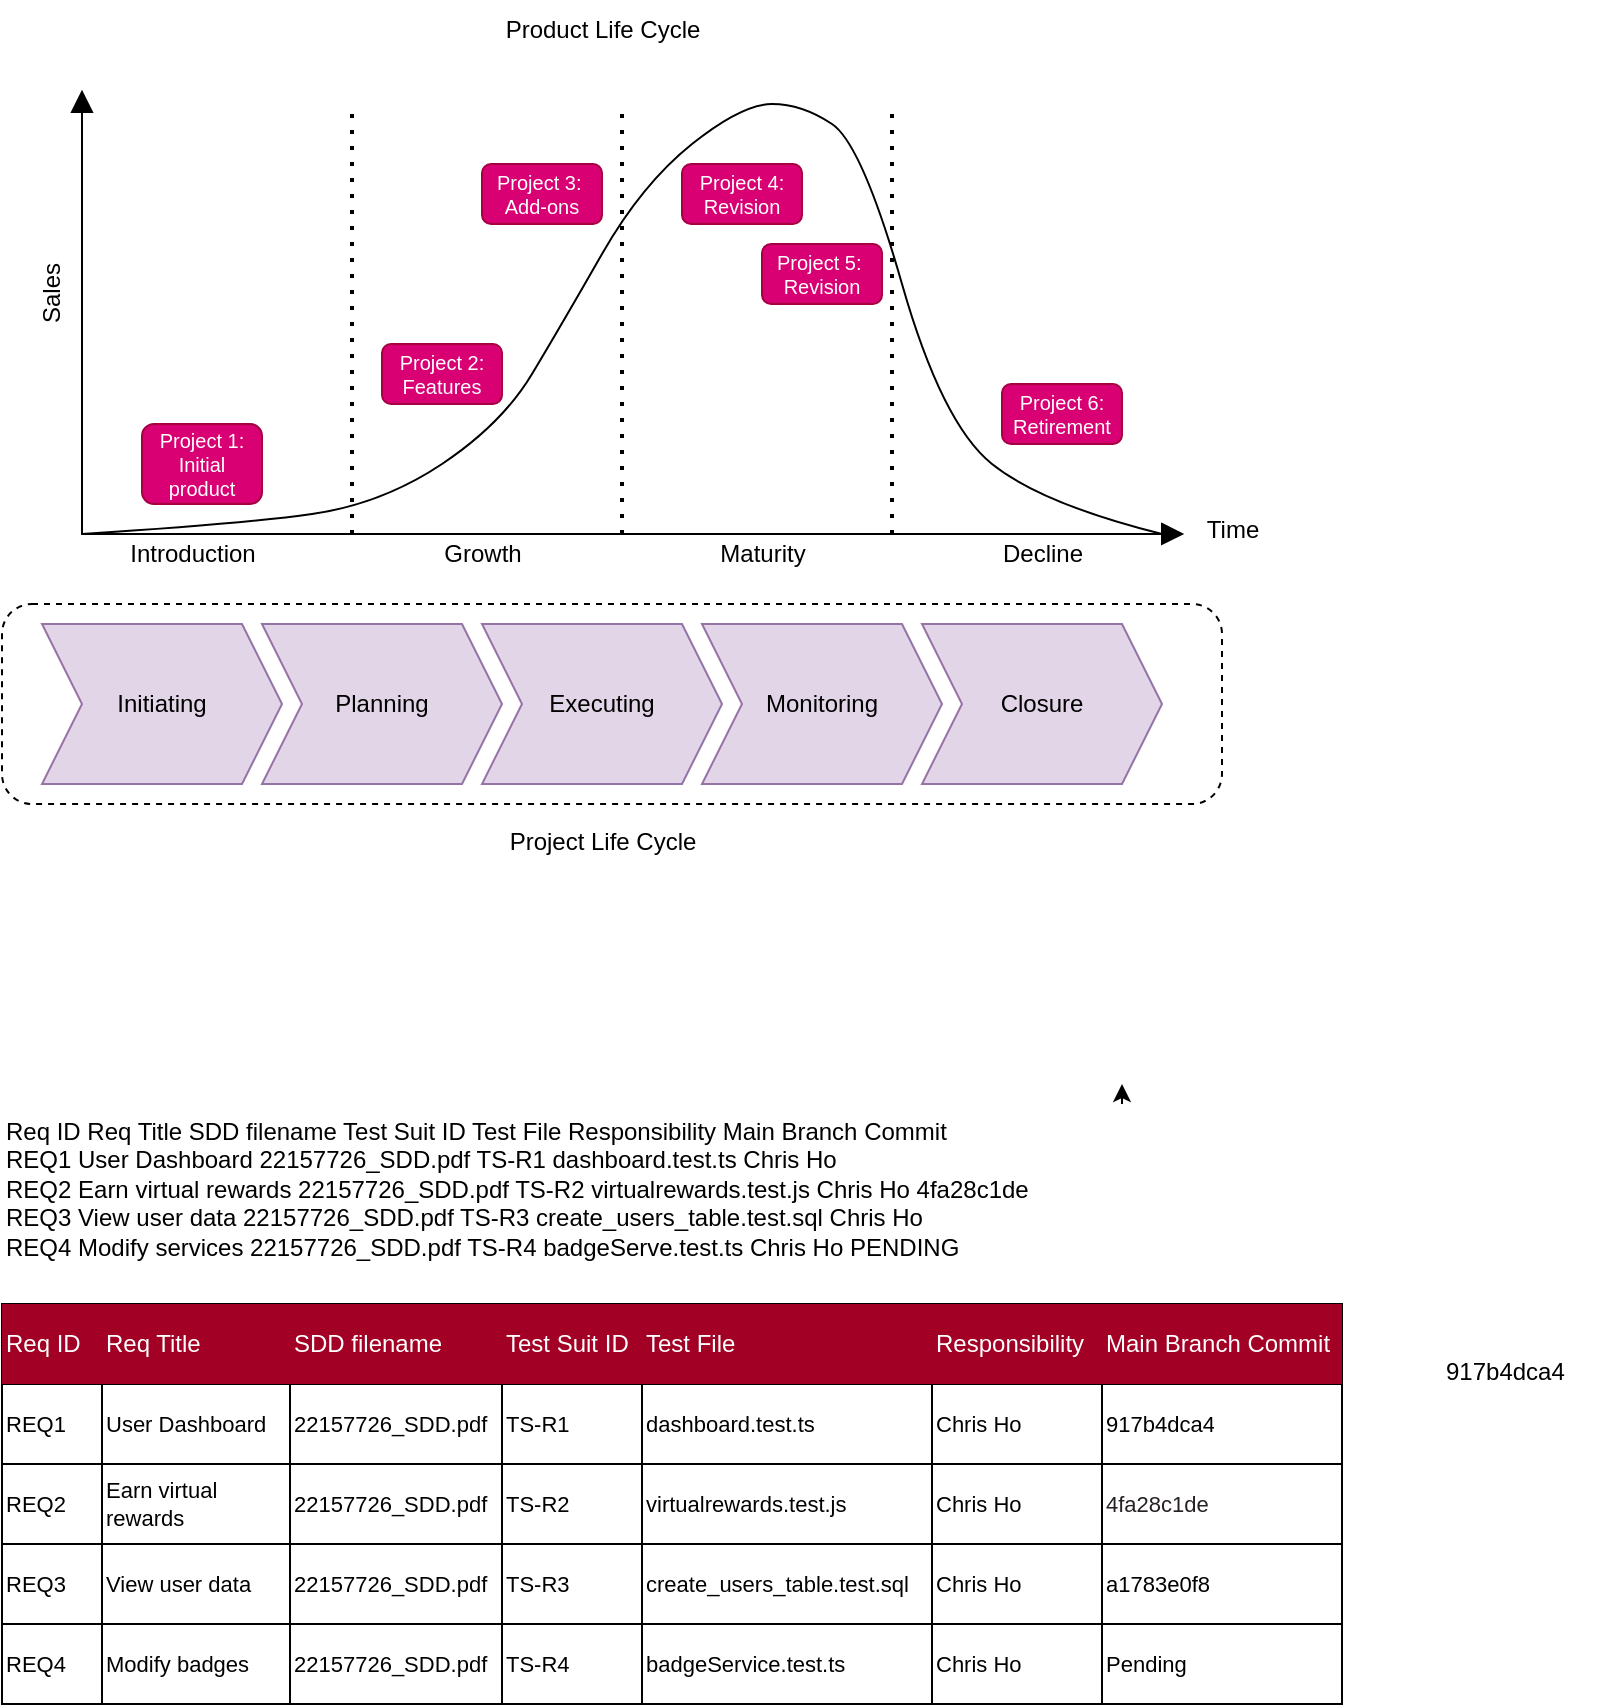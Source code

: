<mxfile version="28.1.1">
  <diagram name="Page-1" id="s0TZvvGfvFI3ZAg0AaeL">
    <mxGraphModel dx="1412" dy="735" grid="1" gridSize="10" guides="1" tooltips="1" connect="1" arrows="1" fold="1" page="1" pageScale="1" pageWidth="1169" pageHeight="827" math="0" shadow="0">
      <root>
        <mxCell id="0" />
        <mxCell id="1" parent="0" />
        <mxCell id="-0yB_duNghisxQLePTIA-105" value="" style="rounded=1;whiteSpace=wrap;html=1;dashed=1;" parent="1" vertex="1">
          <mxGeometry x="170" y="310" width="610" height="100" as="geometry" />
        </mxCell>
        <mxCell id="-0yB_duNghisxQLePTIA-3" value="Introduction" style="text;html=1;align=center;verticalAlign=middle;resizable=0;points=[];autosize=1;strokeColor=none;fillColor=none;" parent="1" vertex="1">
          <mxGeometry x="220" y="270" width="90" height="30" as="geometry" />
        </mxCell>
        <mxCell id="-0yB_duNghisxQLePTIA-4" value="Growth" style="text;html=1;align=center;verticalAlign=middle;resizable=0;points=[];autosize=1;strokeColor=none;fillColor=none;" parent="1" vertex="1">
          <mxGeometry x="380" y="270" width="60" height="30" as="geometry" />
        </mxCell>
        <mxCell id="-0yB_duNghisxQLePTIA-5" value="Maturity" style="text;html=1;align=center;verticalAlign=middle;resizable=0;points=[];autosize=1;strokeColor=none;fillColor=none;" parent="1" vertex="1">
          <mxGeometry x="515" y="270" width="70" height="30" as="geometry" />
        </mxCell>
        <mxCell id="-0yB_duNghisxQLePTIA-6" value="Decline" style="text;html=1;align=center;verticalAlign=middle;resizable=0;points=[];autosize=1;strokeColor=none;fillColor=none;" parent="1" vertex="1">
          <mxGeometry x="660" y="270" width="60" height="30" as="geometry" />
        </mxCell>
        <mxCell id="-0yB_duNghisxQLePTIA-76" value="Planning" style="shape=step;perimeter=stepPerimeter;whiteSpace=wrap;html=1;fixedSize=1;fillColor=#e1d5e7;strokeColor=#9673a6;" parent="1" vertex="1">
          <mxGeometry x="300" y="320" width="120" height="80" as="geometry" />
        </mxCell>
        <mxCell id="-0yB_duNghisxQLePTIA-77" value="Executing" style="shape=step;perimeter=stepPerimeter;whiteSpace=wrap;html=1;fixedSize=1;fillColor=#e1d5e7;strokeColor=#9673a6;" parent="1" vertex="1">
          <mxGeometry x="410" y="320" width="120" height="80" as="geometry" />
        </mxCell>
        <mxCell id="-0yB_duNghisxQLePTIA-78" value="Monitoring" style="shape=step;perimeter=stepPerimeter;whiteSpace=wrap;html=1;fixedSize=1;fillColor=#e1d5e7;strokeColor=#9673a6;" parent="1" vertex="1">
          <mxGeometry x="520" y="320" width="120" height="80" as="geometry" />
        </mxCell>
        <mxCell id="-0yB_duNghisxQLePTIA-79" value="Closure" style="shape=step;perimeter=stepPerimeter;whiteSpace=wrap;html=1;fixedSize=1;fillColor=#e1d5e7;strokeColor=#9673a6;" parent="1" vertex="1">
          <mxGeometry x="630" y="320" width="120" height="80" as="geometry" />
        </mxCell>
        <mxCell id="-0yB_duNghisxQLePTIA-81" value="Initiating" style="shape=step;perimeter=stepPerimeter;whiteSpace=wrap;html=1;fixedSize=1;fillColor=#e1d5e7;strokeColor=#9673a6;" parent="1" vertex="1">
          <mxGeometry x="190" y="320" width="120" height="80" as="geometry" />
        </mxCell>
        <mxCell id="-0yB_duNghisxQLePTIA-89" value="" style="shape=partialRectangle;whiteSpace=wrap;html=1;bottom=0;right=0;fillColor=none;rotation=-90;" parent="1" vertex="1">
          <mxGeometry x="375" y="-100" width="210" height="540" as="geometry" />
        </mxCell>
        <mxCell id="-0yB_duNghisxQLePTIA-91" value="" style="endArrow=none;dashed=1;html=1;dashPattern=1 3;strokeWidth=2;rounded=0;exitX=0;exitY=0.25;exitDx=0;exitDy=0;entryX=1;entryY=0.25;entryDx=0;entryDy=0;" parent="1" source="-0yB_duNghisxQLePTIA-89" target="-0yB_duNghisxQLePTIA-89" edge="1">
          <mxGeometry width="50" height="50" relative="1" as="geometry">
            <mxPoint x="430" y="210" as="sourcePoint" />
            <mxPoint x="480" y="160" as="targetPoint" />
          </mxGeometry>
        </mxCell>
        <mxCell id="-0yB_duNghisxQLePTIA-92" value="" style="endArrow=none;dashed=1;html=1;dashPattern=1 3;strokeWidth=2;rounded=0;exitX=0;exitY=0.5;exitDx=0;exitDy=0;entryX=1;entryY=0.5;entryDx=0;entryDy=0;" parent="1" source="-0yB_duNghisxQLePTIA-89" target="-0yB_duNghisxQLePTIA-89" edge="1">
          <mxGeometry width="50" height="50" relative="1" as="geometry">
            <mxPoint x="530" y="255" as="sourcePoint" />
            <mxPoint x="531" y="40" as="targetPoint" />
          </mxGeometry>
        </mxCell>
        <mxCell id="-0yB_duNghisxQLePTIA-93" value="" style="endArrow=none;dashed=1;html=1;dashPattern=1 3;strokeWidth=2;rounded=0;exitX=0;exitY=0.75;exitDx=0;exitDy=0;entryX=1;entryY=0.75;entryDx=0;entryDy=0;" parent="1" source="-0yB_duNghisxQLePTIA-89" target="-0yB_duNghisxQLePTIA-89" edge="1">
          <mxGeometry width="50" height="50" relative="1" as="geometry">
            <mxPoint x="600" y="280" as="sourcePoint" />
            <mxPoint x="600" y="70" as="targetPoint" />
          </mxGeometry>
        </mxCell>
        <mxCell id="-0yB_duNghisxQLePTIA-94" value="" style="endArrow=none;html=1;rounded=0;exitX=0;exitY=0;exitDx=0;exitDy=0;entryX=0;entryY=1;entryDx=0;entryDy=0;curved=1;" parent="1" source="-0yB_duNghisxQLePTIA-89" target="-0yB_duNghisxQLePTIA-89" edge="1">
          <mxGeometry width="50" height="50" relative="1" as="geometry">
            <mxPoint x="260" y="210" as="sourcePoint" />
            <mxPoint x="460" y="40" as="targetPoint" />
            <Array as="points">
              <mxPoint x="290" y="270" />
              <mxPoint x="360" y="260" />
              <mxPoint x="420" y="220" />
              <mxPoint x="450" y="170" />
              <mxPoint x="490" y="100" />
              <mxPoint x="540" y="60" />
              <mxPoint x="570" y="60" />
              <mxPoint x="600" y="80" />
              <mxPoint x="640" y="220" />
              <mxPoint x="690" y="260" />
            </Array>
          </mxGeometry>
        </mxCell>
        <mxCell id="-0yB_duNghisxQLePTIA-95" value="Project 1: &lt;br&gt;Initial product" style="rounded=1;whiteSpace=wrap;html=1;fillColor=#d80073;fontColor=#ffffff;strokeColor=#A50040;fontSize=10;" parent="1" vertex="1">
          <mxGeometry x="240" y="220" width="60" height="40" as="geometry" />
        </mxCell>
        <mxCell id="-0yB_duNghisxQLePTIA-96" value="Project 2: &lt;br&gt;Features" style="rounded=1;whiteSpace=wrap;html=1;fillColor=#d80073;fontColor=#ffffff;strokeColor=#A50040;fontSize=10;" parent="1" vertex="1">
          <mxGeometry x="360" y="180" width="60" height="30" as="geometry" />
        </mxCell>
        <mxCell id="-0yB_duNghisxQLePTIA-97" value="Project 3:&amp;nbsp;&lt;br&gt;Add-ons" style="rounded=1;whiteSpace=wrap;html=1;fillColor=#d80073;fontColor=#ffffff;strokeColor=#A50040;fontSize=10;" parent="1" vertex="1">
          <mxGeometry x="410" y="90" width="60" height="30" as="geometry" />
        </mxCell>
        <mxCell id="-0yB_duNghisxQLePTIA-98" value="Project 5:&amp;nbsp;&lt;br&gt;Revision" style="rounded=1;whiteSpace=wrap;html=1;fillColor=#d80073;fontColor=#ffffff;strokeColor=#A50040;fontSize=10;" parent="1" vertex="1">
          <mxGeometry x="550" y="130" width="60" height="30" as="geometry" />
        </mxCell>
        <mxCell id="-0yB_duNghisxQLePTIA-100" value="Project 4: &lt;br&gt;Revision" style="rounded=1;whiteSpace=wrap;html=1;fillColor=#d80073;fontColor=#ffffff;strokeColor=#A50040;fontSize=10;" parent="1" vertex="1">
          <mxGeometry x="510" y="90" width="60" height="30" as="geometry" />
        </mxCell>
        <mxCell id="-0yB_duNghisxQLePTIA-101" value="Project 6: &lt;br&gt;Retirement" style="rounded=1;whiteSpace=wrap;html=1;fillColor=#d80073;fontColor=#ffffff;strokeColor=#A50040;fontSize=10;" parent="1" vertex="1">
          <mxGeometry x="670" y="200" width="60" height="30" as="geometry" />
        </mxCell>
        <mxCell id="-0yB_duNghisxQLePTIA-106" value="Project Life Cycle" style="text;html=1;align=center;verticalAlign=middle;resizable=0;points=[];autosize=1;strokeColor=none;fillColor=none;" parent="1" vertex="1">
          <mxGeometry x="410" y="414" width="120" height="30" as="geometry" />
        </mxCell>
        <mxCell id="-0yB_duNghisxQLePTIA-108" value="Time" style="text;html=1;align=center;verticalAlign=middle;resizable=0;points=[];autosize=1;strokeColor=none;fillColor=none;" parent="1" vertex="1">
          <mxGeometry x="760" y="257.5" width="50" height="30" as="geometry" />
        </mxCell>
        <mxCell id="-0yB_duNghisxQLePTIA-110" value="" style="triangle;whiteSpace=wrap;html=1;fillColor=#000000;fontColor=#ffffff;strokeColor=#000000;rotation=-90;" parent="1" vertex="1">
          <mxGeometry x="205" y="54" width="10" height="10" as="geometry" />
        </mxCell>
        <mxCell id="-0yB_duNghisxQLePTIA-111" value="" style="triangle;whiteSpace=wrap;html=1;fillColor=#000000;fontColor=#ffffff;strokeColor=#000000;rotation=0;" parent="1" vertex="1">
          <mxGeometry x="750" y="270" width="10" height="10" as="geometry" />
        </mxCell>
        <mxCell id="-0yB_duNghisxQLePTIA-112" value="Sales" style="text;html=1;align=center;verticalAlign=middle;resizable=0;points=[];autosize=1;strokeColor=none;fillColor=none;rotation=-90;" parent="1" vertex="1">
          <mxGeometry x="170" y="140" width="50" height="30" as="geometry" />
        </mxCell>
        <mxCell id="-0yB_duNghisxQLePTIA-113" value="Product Life Cycle" style="text;html=1;align=center;verticalAlign=middle;resizable=0;points=[];autosize=1;strokeColor=none;fillColor=none;" parent="1" vertex="1">
          <mxGeometry x="410" y="8" width="120" height="30" as="geometry" />
        </mxCell>
        <mxCell id="Wmhno4PhPk1ZAHC8SjOo-43" style="edgeStyle=orthogonalEdgeStyle;rounded=0;orthogonalLoop=1;jettySize=auto;html=1;exitX=1;exitY=0;exitDx=0;exitDy=0;" edge="1" parent="1" source="Wmhno4PhPk1ZAHC8SjOo-1">
          <mxGeometry relative="1" as="geometry">
            <mxPoint x="730" y="550" as="targetPoint" />
          </mxGeometry>
        </mxCell>
        <UserObject label="Req ID&#x9;Req Title&#x9;SDD filename&#x9;Test Suit ID&#x9;Test File&#x9;Responsibility&#x9;Main Branch Commit&#xa;REQ1&#x9;&#x9;User Dashboard&#x9;22157726_SDD.pdf&#x9;TS-R1&#x9;dashboard.test.ts&#x9;Chris Ho&#x9;&#xa;REQ2&#x9;Earn virtual rewards&#x9;22157726_SDD.pdf&#x9;TS-R2&#x9;virtualrewards.test.js&#x9;Chris Ho&#x9;4fa28c1de&#xa;REQ3&#x9;View user data&#x9;22157726_SDD.pdf&#x9;TS-R3&#x9;create_users_table.test.sql&#x9;Chris Ho&#x9;&#xa;REQ4&#x9;Modify services&#x9;22157726_SDD.pdf&#x9;TS-R4&#x9;badgeServe.test.ts&#x9;Chris Ho&#x9;PENDING" link="Req ID&#x9;Req Title&#x9;SDD filename&#x9;Test Suit ID&#x9;Test File&#x9;Responsibility&#x9;Main Branch Commit&#xa;REQ1&#x9;&#x9;User Dashboard&#x9;22157726_SDD.pdf&#x9;TS-R1&#x9;dashboard.test.ts&#x9;Chris Ho&#x9;&#xa;REQ2&#x9;Earn virtual rewards&#x9;22157726_SDD.pdf&#x9;TS-R2&#x9;virtualrewards.test.js&#x9;Chris Ho&#x9;4fa28c1de&#xa;REQ3&#x9;View user data&#x9;22157726_SDD.pdf&#x9;TS-R3&#x9;create_users_table.test.sql&#x9;Chris Ho&#x9;&#xa;REQ4&#x9;Modify services&#x9;22157726_SDD.pdf&#x9;TS-R4&#x9;badgeServe.test.ts&#x9;Chris Ho&#x9;PENDING" id="Wmhno4PhPk1ZAHC8SjOo-1">
          <mxCell style="text;whiteSpace=wrap;html=1;" vertex="1" parent="1">
            <mxGeometry x="170" y="560" width="560" height="100" as="geometry" />
          </mxCell>
        </UserObject>
        <mxCell id="Wmhno4PhPk1ZAHC8SjOo-2" value="" style="shape=table;startSize=0;container=1;collapsible=0;childLayout=tableLayout;align=left;fontFamily=Arial;" vertex="1" parent="1">
          <mxGeometry x="170" y="660" width="670" height="200" as="geometry" />
        </mxCell>
        <mxCell id="Wmhno4PhPk1ZAHC8SjOo-3" value="" style="shape=tableRow;horizontal=0;startSize=0;swimlaneHead=0;swimlaneBody=0;strokeColor=inherit;top=0;left=0;bottom=0;right=0;collapsible=0;dropTarget=0;fillColor=none;points=[[0,0.5],[1,0.5]];portConstraint=eastwest;" vertex="1" parent="Wmhno4PhPk1ZAHC8SjOo-2">
          <mxGeometry width="670" height="40" as="geometry" />
        </mxCell>
        <mxCell id="Wmhno4PhPk1ZAHC8SjOo-4" value="Req ID" style="shape=partialRectangle;html=1;whiteSpace=wrap;connectable=0;strokeColor=#000000;overflow=hidden;fillColor=#a20025;top=0;left=0;bottom=0;right=0;pointerEvents=1;fontColor=#ffffff;shadow=0;align=left;fontFamily=Arial;" vertex="1" parent="Wmhno4PhPk1ZAHC8SjOo-3">
          <mxGeometry width="50" height="40" as="geometry">
            <mxRectangle width="50" height="40" as="alternateBounds" />
          </mxGeometry>
        </mxCell>
        <mxCell id="Wmhno4PhPk1ZAHC8SjOo-5" value="Req Title" style="shape=partialRectangle;html=1;whiteSpace=wrap;connectable=0;strokeColor=#000000;overflow=hidden;fillColor=#a20025;top=0;left=0;bottom=0;right=0;pointerEvents=1;fontColor=#ffffff;shadow=0;align=left;fontFamily=Arial;" vertex="1" parent="Wmhno4PhPk1ZAHC8SjOo-3">
          <mxGeometry x="50" width="94" height="40" as="geometry">
            <mxRectangle width="94" height="40" as="alternateBounds" />
          </mxGeometry>
        </mxCell>
        <mxCell id="Wmhno4PhPk1ZAHC8SjOo-6" value="SDD filename" style="shape=partialRectangle;html=1;whiteSpace=wrap;connectable=0;strokeColor=#000000;overflow=hidden;fillColor=#a20025;top=0;left=0;bottom=0;right=0;pointerEvents=1;fontColor=#ffffff;shadow=0;align=left;fontFamily=Arial;" vertex="1" parent="Wmhno4PhPk1ZAHC8SjOo-3">
          <mxGeometry x="144" width="106" height="40" as="geometry">
            <mxRectangle width="106" height="40" as="alternateBounds" />
          </mxGeometry>
        </mxCell>
        <mxCell id="Wmhno4PhPk1ZAHC8SjOo-7" value="Test Suit ID" style="shape=partialRectangle;html=1;whiteSpace=wrap;connectable=0;strokeColor=#000000;overflow=hidden;fillColor=#a20025;top=0;left=0;bottom=0;right=0;pointerEvents=1;fontColor=#ffffff;shadow=0;align=left;fontFamily=Arial;" vertex="1" parent="Wmhno4PhPk1ZAHC8SjOo-3">
          <mxGeometry x="250" width="70" height="40" as="geometry">
            <mxRectangle width="70" height="40" as="alternateBounds" />
          </mxGeometry>
        </mxCell>
        <mxCell id="Wmhno4PhPk1ZAHC8SjOo-8" value="Test File" style="shape=partialRectangle;html=1;whiteSpace=wrap;connectable=0;strokeColor=#000000;overflow=hidden;fillColor=#a20025;top=0;left=0;bottom=0;right=0;pointerEvents=1;fontColor=#ffffff;shadow=0;align=left;fontFamily=Arial;" vertex="1" parent="Wmhno4PhPk1ZAHC8SjOo-3">
          <mxGeometry x="320" width="145" height="40" as="geometry">
            <mxRectangle width="145" height="40" as="alternateBounds" />
          </mxGeometry>
        </mxCell>
        <mxCell id="Wmhno4PhPk1ZAHC8SjOo-9" value="Responsibility" style="shape=partialRectangle;html=1;whiteSpace=wrap;connectable=0;strokeColor=#000000;overflow=hidden;fillColor=#a20025;top=0;left=0;bottom=0;right=0;pointerEvents=1;fontColor=#ffffff;shadow=0;align=left;fontFamily=Arial;" vertex="1" parent="Wmhno4PhPk1ZAHC8SjOo-3">
          <mxGeometry x="465" width="85" height="40" as="geometry">
            <mxRectangle width="85" height="40" as="alternateBounds" />
          </mxGeometry>
        </mxCell>
        <mxCell id="Wmhno4PhPk1ZAHC8SjOo-10" value="Main Branch Commit" style="shape=partialRectangle;html=1;whiteSpace=wrap;connectable=0;strokeColor=#000000;overflow=hidden;fillColor=#a20025;top=0;left=0;bottom=0;right=0;pointerEvents=1;fontColor=#ffffff;shadow=0;align=left;fontFamily=Arial;" vertex="1" parent="Wmhno4PhPk1ZAHC8SjOo-3">
          <mxGeometry x="550" width="120" height="40" as="geometry">
            <mxRectangle width="120" height="40" as="alternateBounds" />
          </mxGeometry>
        </mxCell>
        <mxCell id="Wmhno4PhPk1ZAHC8SjOo-11" value="" style="shape=tableRow;horizontal=0;startSize=0;swimlaneHead=0;swimlaneBody=0;strokeColor=inherit;top=0;left=0;bottom=0;right=0;collapsible=0;dropTarget=0;fillColor=none;points=[[0,0.5],[1,0.5]];portConstraint=eastwest;" vertex="1" parent="Wmhno4PhPk1ZAHC8SjOo-2">
          <mxGeometry y="40" width="670" height="40" as="geometry" />
        </mxCell>
        <mxCell id="Wmhno4PhPk1ZAHC8SjOo-12" value="REQ1" style="shape=partialRectangle;html=1;whiteSpace=wrap;connectable=0;strokeColor=inherit;overflow=hidden;fillColor=none;top=0;left=0;bottom=0;right=0;pointerEvents=1;align=left;fontFamily=Arial;fontSize=11;" vertex="1" parent="Wmhno4PhPk1ZAHC8SjOo-11">
          <mxGeometry width="50" height="40" as="geometry">
            <mxRectangle width="50" height="40" as="alternateBounds" />
          </mxGeometry>
        </mxCell>
        <mxCell id="Wmhno4PhPk1ZAHC8SjOo-13" value="User Dashboard" style="shape=partialRectangle;html=1;whiteSpace=wrap;connectable=0;strokeColor=inherit;overflow=hidden;fillColor=none;top=0;left=0;bottom=0;right=0;pointerEvents=1;align=left;fontFamily=Arial;fontSize=11;" vertex="1" parent="Wmhno4PhPk1ZAHC8SjOo-11">
          <mxGeometry x="50" width="94" height="40" as="geometry">
            <mxRectangle width="94" height="40" as="alternateBounds" />
          </mxGeometry>
        </mxCell>
        <mxCell id="Wmhno4PhPk1ZAHC8SjOo-14" value="22157726_SDD.pdf" style="shape=partialRectangle;html=1;whiteSpace=wrap;connectable=0;strokeColor=inherit;overflow=hidden;fillColor=none;top=0;left=0;bottom=0;right=0;pointerEvents=1;align=left;fontFamily=Arial;fontSize=11;" vertex="1" parent="Wmhno4PhPk1ZAHC8SjOo-11">
          <mxGeometry x="144" width="106" height="40" as="geometry">
            <mxRectangle width="106" height="40" as="alternateBounds" />
          </mxGeometry>
        </mxCell>
        <mxCell id="Wmhno4PhPk1ZAHC8SjOo-15" value="TS-R1" style="shape=partialRectangle;html=1;whiteSpace=wrap;connectable=0;strokeColor=inherit;overflow=hidden;fillColor=none;top=0;left=0;bottom=0;right=0;pointerEvents=1;align=left;fontFamily=Arial;fontSize=11;" vertex="1" parent="Wmhno4PhPk1ZAHC8SjOo-11">
          <mxGeometry x="250" width="70" height="40" as="geometry">
            <mxRectangle width="70" height="40" as="alternateBounds" />
          </mxGeometry>
        </mxCell>
        <mxCell id="Wmhno4PhPk1ZAHC8SjOo-16" value="dashboard.test.ts" style="shape=partialRectangle;html=1;whiteSpace=wrap;connectable=0;strokeColor=inherit;overflow=hidden;fillColor=none;top=0;left=0;bottom=0;right=0;pointerEvents=1;align=left;fontFamily=Arial;fontSize=11;" vertex="1" parent="Wmhno4PhPk1ZAHC8SjOo-11">
          <mxGeometry x="320" width="145" height="40" as="geometry">
            <mxRectangle width="145" height="40" as="alternateBounds" />
          </mxGeometry>
        </mxCell>
        <mxCell id="Wmhno4PhPk1ZAHC8SjOo-17" value="Chris Ho" style="shape=partialRectangle;html=1;whiteSpace=wrap;connectable=0;strokeColor=inherit;overflow=hidden;fillColor=none;top=0;left=0;bottom=0;right=0;pointerEvents=1;align=left;fontFamily=Arial;fontSize=11;" vertex="1" parent="Wmhno4PhPk1ZAHC8SjOo-11">
          <mxGeometry x="465" width="85" height="40" as="geometry">
            <mxRectangle width="85" height="40" as="alternateBounds" />
          </mxGeometry>
        </mxCell>
        <mxCell id="Wmhno4PhPk1ZAHC8SjOo-18" value="917b4dca4" style="shape=partialRectangle;html=1;whiteSpace=wrap;connectable=0;strokeColor=inherit;overflow=hidden;fillColor=none;top=0;left=0;bottom=0;right=0;pointerEvents=1;align=left;fontFamily=Arial;fontSize=11;" vertex="1" parent="Wmhno4PhPk1ZAHC8SjOo-11">
          <mxGeometry x="550" width="120" height="40" as="geometry">
            <mxRectangle width="120" height="40" as="alternateBounds" />
          </mxGeometry>
        </mxCell>
        <mxCell id="Wmhno4PhPk1ZAHC8SjOo-19" value="" style="shape=tableRow;horizontal=0;startSize=0;swimlaneHead=0;swimlaneBody=0;strokeColor=inherit;top=0;left=0;bottom=0;right=0;collapsible=0;dropTarget=0;fillColor=none;points=[[0,0.5],[1,0.5]];portConstraint=eastwest;" vertex="1" parent="Wmhno4PhPk1ZAHC8SjOo-2">
          <mxGeometry y="80" width="670" height="40" as="geometry" />
        </mxCell>
        <mxCell id="Wmhno4PhPk1ZAHC8SjOo-20" value="REQ2" style="shape=partialRectangle;html=1;whiteSpace=wrap;connectable=0;strokeColor=inherit;overflow=hidden;fillColor=none;top=0;left=0;bottom=0;right=0;pointerEvents=1;align=left;fontFamily=Arial;fontSize=11;" vertex="1" parent="Wmhno4PhPk1ZAHC8SjOo-19">
          <mxGeometry width="50" height="40" as="geometry">
            <mxRectangle width="50" height="40" as="alternateBounds" />
          </mxGeometry>
        </mxCell>
        <mxCell id="Wmhno4PhPk1ZAHC8SjOo-21" value="Earn virtual rewards" style="shape=partialRectangle;html=1;whiteSpace=wrap;connectable=0;strokeColor=inherit;overflow=hidden;fillColor=none;top=0;left=0;bottom=0;right=0;pointerEvents=1;align=left;fontFamily=Arial;fontSize=11;" vertex="1" parent="Wmhno4PhPk1ZAHC8SjOo-19">
          <mxGeometry x="50" width="94" height="40" as="geometry">
            <mxRectangle width="94" height="40" as="alternateBounds" />
          </mxGeometry>
        </mxCell>
        <mxCell id="Wmhno4PhPk1ZAHC8SjOo-22" value="22157726_SDD.pdf" style="shape=partialRectangle;html=1;whiteSpace=wrap;connectable=0;strokeColor=inherit;overflow=hidden;fillColor=none;top=0;left=0;bottom=0;right=0;pointerEvents=1;align=left;fontFamily=Arial;fontSize=11;" vertex="1" parent="Wmhno4PhPk1ZAHC8SjOo-19">
          <mxGeometry x="144" width="106" height="40" as="geometry">
            <mxRectangle width="106" height="40" as="alternateBounds" />
          </mxGeometry>
        </mxCell>
        <mxCell id="Wmhno4PhPk1ZAHC8SjOo-23" value="TS-R2" style="shape=partialRectangle;html=1;whiteSpace=wrap;connectable=0;strokeColor=inherit;overflow=hidden;fillColor=none;top=0;left=0;bottom=0;right=0;pointerEvents=1;align=left;fontFamily=Arial;fontSize=11;" vertex="1" parent="Wmhno4PhPk1ZAHC8SjOo-19">
          <mxGeometry x="250" width="70" height="40" as="geometry">
            <mxRectangle width="70" height="40" as="alternateBounds" />
          </mxGeometry>
        </mxCell>
        <mxCell id="Wmhno4PhPk1ZAHC8SjOo-24" value="virtualrewards.test.js" style="shape=partialRectangle;html=1;whiteSpace=wrap;connectable=0;strokeColor=inherit;overflow=hidden;fillColor=none;top=0;left=0;bottom=0;right=0;pointerEvents=1;align=left;fontFamily=Arial;fontSize=11;" vertex="1" parent="Wmhno4PhPk1ZAHC8SjOo-19">
          <mxGeometry x="320" width="145" height="40" as="geometry">
            <mxRectangle width="145" height="40" as="alternateBounds" />
          </mxGeometry>
        </mxCell>
        <mxCell id="Wmhno4PhPk1ZAHC8SjOo-25" value="Chris Ho" style="shape=partialRectangle;html=1;whiteSpace=wrap;connectable=0;strokeColor=inherit;overflow=hidden;fillColor=none;top=0;left=0;bottom=0;right=0;pointerEvents=1;align=left;fontFamily=Arial;fontSize=11;" vertex="1" parent="Wmhno4PhPk1ZAHC8SjOo-19">
          <mxGeometry x="465" width="85" height="40" as="geometry">
            <mxRectangle width="85" height="40" as="alternateBounds" />
          </mxGeometry>
        </mxCell>
        <mxCell id="Wmhno4PhPk1ZAHC8SjOo-26" value="&lt;span style=&quot;line-height: 107%; font-family: Arial, sans-serif; color: rgb(38, 34, 35); vertical-align: baseline;&quot;&gt;&lt;font&gt;4fa28c1de&lt;/font&gt;&lt;/span&gt;" style="shape=partialRectangle;html=1;whiteSpace=wrap;connectable=0;strokeColor=inherit;overflow=hidden;fillColor=none;top=0;left=0;bottom=0;right=0;pointerEvents=1;align=left;fontFamily=Arial;fontSize=11;" vertex="1" parent="Wmhno4PhPk1ZAHC8SjOo-19">
          <mxGeometry x="550" width="120" height="40" as="geometry">
            <mxRectangle width="120" height="40" as="alternateBounds" />
          </mxGeometry>
        </mxCell>
        <mxCell id="Wmhno4PhPk1ZAHC8SjOo-27" value="" style="shape=tableRow;horizontal=0;startSize=0;swimlaneHead=0;swimlaneBody=0;strokeColor=inherit;top=0;left=0;bottom=0;right=0;collapsible=0;dropTarget=0;fillColor=none;points=[[0,0.5],[1,0.5]];portConstraint=eastwest;" vertex="1" parent="Wmhno4PhPk1ZAHC8SjOo-2">
          <mxGeometry y="120" width="670" height="40" as="geometry" />
        </mxCell>
        <mxCell id="Wmhno4PhPk1ZAHC8SjOo-28" value="REQ3" style="shape=partialRectangle;html=1;whiteSpace=wrap;connectable=0;strokeColor=inherit;overflow=hidden;fillColor=none;top=0;left=0;bottom=0;right=0;pointerEvents=1;align=left;fontFamily=Arial;fontSize=11;" vertex="1" parent="Wmhno4PhPk1ZAHC8SjOo-27">
          <mxGeometry width="50" height="40" as="geometry">
            <mxRectangle width="50" height="40" as="alternateBounds" />
          </mxGeometry>
        </mxCell>
        <mxCell id="Wmhno4PhPk1ZAHC8SjOo-29" value="View user data" style="shape=partialRectangle;html=1;whiteSpace=wrap;connectable=0;strokeColor=inherit;overflow=hidden;fillColor=none;top=0;left=0;bottom=0;right=0;pointerEvents=1;align=left;fontFamily=Arial;fontSize=11;" vertex="1" parent="Wmhno4PhPk1ZAHC8SjOo-27">
          <mxGeometry x="50" width="94" height="40" as="geometry">
            <mxRectangle width="94" height="40" as="alternateBounds" />
          </mxGeometry>
        </mxCell>
        <mxCell id="Wmhno4PhPk1ZAHC8SjOo-30" value="22157726_SDD.pdf" style="shape=partialRectangle;html=1;whiteSpace=wrap;connectable=0;strokeColor=inherit;overflow=hidden;fillColor=none;top=0;left=0;bottom=0;right=0;pointerEvents=1;align=left;fontFamily=Arial;fontSize=11;" vertex="1" parent="Wmhno4PhPk1ZAHC8SjOo-27">
          <mxGeometry x="144" width="106" height="40" as="geometry">
            <mxRectangle width="106" height="40" as="alternateBounds" />
          </mxGeometry>
        </mxCell>
        <mxCell id="Wmhno4PhPk1ZAHC8SjOo-31" value="TS-R3" style="shape=partialRectangle;html=1;whiteSpace=wrap;connectable=0;strokeColor=inherit;overflow=hidden;fillColor=none;top=0;left=0;bottom=0;right=0;pointerEvents=1;align=left;fontFamily=Arial;fontSize=11;" vertex="1" parent="Wmhno4PhPk1ZAHC8SjOo-27">
          <mxGeometry x="250" width="70" height="40" as="geometry">
            <mxRectangle width="70" height="40" as="alternateBounds" />
          </mxGeometry>
        </mxCell>
        <mxCell id="Wmhno4PhPk1ZAHC8SjOo-32" value="create_users_table.test.sql" style="shape=partialRectangle;html=1;whiteSpace=wrap;connectable=0;strokeColor=inherit;overflow=hidden;fillColor=none;top=0;left=0;bottom=0;right=0;pointerEvents=1;align=left;fontFamily=Arial;fontSize=11;" vertex="1" parent="Wmhno4PhPk1ZAHC8SjOo-27">
          <mxGeometry x="320" width="145" height="40" as="geometry">
            <mxRectangle width="145" height="40" as="alternateBounds" />
          </mxGeometry>
        </mxCell>
        <mxCell id="Wmhno4PhPk1ZAHC8SjOo-33" value="Chris Ho" style="shape=partialRectangle;html=1;whiteSpace=wrap;connectable=0;strokeColor=inherit;overflow=hidden;fillColor=none;top=0;left=0;bottom=0;right=0;pointerEvents=1;align=left;fontFamily=Arial;fontSize=11;" vertex="1" parent="Wmhno4PhPk1ZAHC8SjOo-27">
          <mxGeometry x="465" width="85" height="40" as="geometry">
            <mxRectangle width="85" height="40" as="alternateBounds" />
          </mxGeometry>
        </mxCell>
        <mxCell id="Wmhno4PhPk1ZAHC8SjOo-34" value="a1783e0f8" style="shape=partialRectangle;html=1;whiteSpace=wrap;connectable=0;strokeColor=inherit;overflow=hidden;fillColor=none;top=0;left=0;bottom=0;right=0;pointerEvents=1;align=left;fontFamily=Arial;fontSize=11;" vertex="1" parent="Wmhno4PhPk1ZAHC8SjOo-27">
          <mxGeometry x="550" width="120" height="40" as="geometry">
            <mxRectangle width="120" height="40" as="alternateBounds" />
          </mxGeometry>
        </mxCell>
        <mxCell id="Wmhno4PhPk1ZAHC8SjOo-35" value="" style="shape=tableRow;horizontal=0;startSize=0;swimlaneHead=0;swimlaneBody=0;strokeColor=inherit;top=0;left=0;bottom=0;right=0;collapsible=0;dropTarget=0;fillColor=none;points=[[0,0.5],[1,0.5]];portConstraint=eastwest;" vertex="1" parent="Wmhno4PhPk1ZAHC8SjOo-2">
          <mxGeometry y="160" width="670" height="40" as="geometry" />
        </mxCell>
        <mxCell id="Wmhno4PhPk1ZAHC8SjOo-36" value="REQ4" style="shape=partialRectangle;html=1;whiteSpace=wrap;connectable=0;strokeColor=inherit;overflow=hidden;fillColor=none;top=0;left=0;bottom=0;right=0;pointerEvents=1;align=left;fontFamily=Arial;fontSize=11;" vertex="1" parent="Wmhno4PhPk1ZAHC8SjOo-35">
          <mxGeometry width="50" height="40" as="geometry">
            <mxRectangle width="50" height="40" as="alternateBounds" />
          </mxGeometry>
        </mxCell>
        <mxCell id="Wmhno4PhPk1ZAHC8SjOo-37" value="Modify badges" style="shape=partialRectangle;html=1;whiteSpace=wrap;connectable=0;strokeColor=inherit;overflow=hidden;fillColor=none;top=0;left=0;bottom=0;right=0;pointerEvents=1;align=left;fontFamily=Arial;fontSize=11;" vertex="1" parent="Wmhno4PhPk1ZAHC8SjOo-35">
          <mxGeometry x="50" width="94" height="40" as="geometry">
            <mxRectangle width="94" height="40" as="alternateBounds" />
          </mxGeometry>
        </mxCell>
        <mxCell id="Wmhno4PhPk1ZAHC8SjOo-38" value="22157726_SDD.pdf" style="shape=partialRectangle;html=1;whiteSpace=wrap;connectable=0;strokeColor=inherit;overflow=hidden;fillColor=none;top=0;left=0;bottom=0;right=0;pointerEvents=1;align=left;fontFamily=Arial;fontSize=11;" vertex="1" parent="Wmhno4PhPk1ZAHC8SjOo-35">
          <mxGeometry x="144" width="106" height="40" as="geometry">
            <mxRectangle width="106" height="40" as="alternateBounds" />
          </mxGeometry>
        </mxCell>
        <mxCell id="Wmhno4PhPk1ZAHC8SjOo-39" value="TS-R4" style="shape=partialRectangle;html=1;whiteSpace=wrap;connectable=0;strokeColor=inherit;overflow=hidden;fillColor=none;top=0;left=0;bottom=0;right=0;pointerEvents=1;align=left;fontFamily=Arial;fontSize=11;" vertex="1" parent="Wmhno4PhPk1ZAHC8SjOo-35">
          <mxGeometry x="250" width="70" height="40" as="geometry">
            <mxRectangle width="70" height="40" as="alternateBounds" />
          </mxGeometry>
        </mxCell>
        <mxCell id="Wmhno4PhPk1ZAHC8SjOo-40" value="badgeService.test.ts" style="shape=partialRectangle;html=1;whiteSpace=wrap;connectable=0;strokeColor=inherit;overflow=hidden;fillColor=none;top=0;left=0;bottom=0;right=0;pointerEvents=1;align=left;fontFamily=Arial;fontSize=11;" vertex="1" parent="Wmhno4PhPk1ZAHC8SjOo-35">
          <mxGeometry x="320" width="145" height="40" as="geometry">
            <mxRectangle width="145" height="40" as="alternateBounds" />
          </mxGeometry>
        </mxCell>
        <mxCell id="Wmhno4PhPk1ZAHC8SjOo-41" value="Chris Ho" style="shape=partialRectangle;html=1;whiteSpace=wrap;connectable=0;strokeColor=inherit;overflow=hidden;fillColor=none;top=0;left=0;bottom=0;right=0;pointerEvents=1;align=left;fontFamily=Arial;fontSize=11;" vertex="1" parent="Wmhno4PhPk1ZAHC8SjOo-35">
          <mxGeometry x="465" width="85" height="40" as="geometry">
            <mxRectangle width="85" height="40" as="alternateBounds" />
          </mxGeometry>
        </mxCell>
        <mxCell id="Wmhno4PhPk1ZAHC8SjOo-42" value="Pending" style="shape=partialRectangle;html=1;whiteSpace=wrap;connectable=0;strokeColor=inherit;overflow=hidden;fillColor=none;top=0;left=0;bottom=0;right=0;pointerEvents=1;align=left;fontFamily=Arial;fontSize=11;" vertex="1" parent="Wmhno4PhPk1ZAHC8SjOo-35">
          <mxGeometry x="550" width="120" height="40" as="geometry">
            <mxRectangle width="120" height="40" as="alternateBounds" />
          </mxGeometry>
        </mxCell>
        <mxCell id="Wmhno4PhPk1ZAHC8SjOo-45" value="917b4dca4" style="text;whiteSpace=wrap;html=1;" vertex="1" parent="1">
          <mxGeometry x="890" y="680" width="90" height="40" as="geometry" />
        </mxCell>
      </root>
    </mxGraphModel>
  </diagram>
</mxfile>
